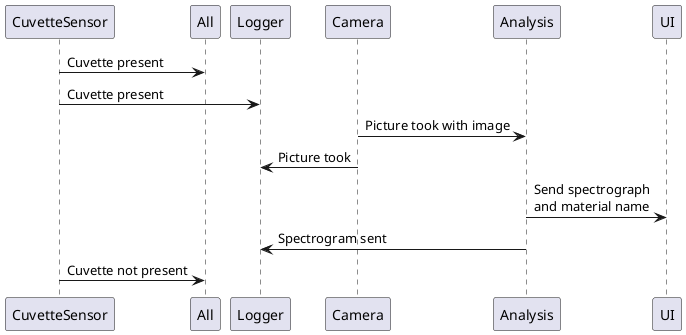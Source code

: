 @startuml Modules Communications
CuvetteSensor -> All      : Cuvette present
CuvetteSensor -> Logger   : Cuvette present
Camera        -> Analysis : Picture took with image
Camera        -> Logger   : Picture took
Analysis      -> UI       : Send spectrograph\nand material name
Analysis      -> Logger   : Spectrogram sent
CuvetteSensor -> All      : Cuvette not present
@enduml